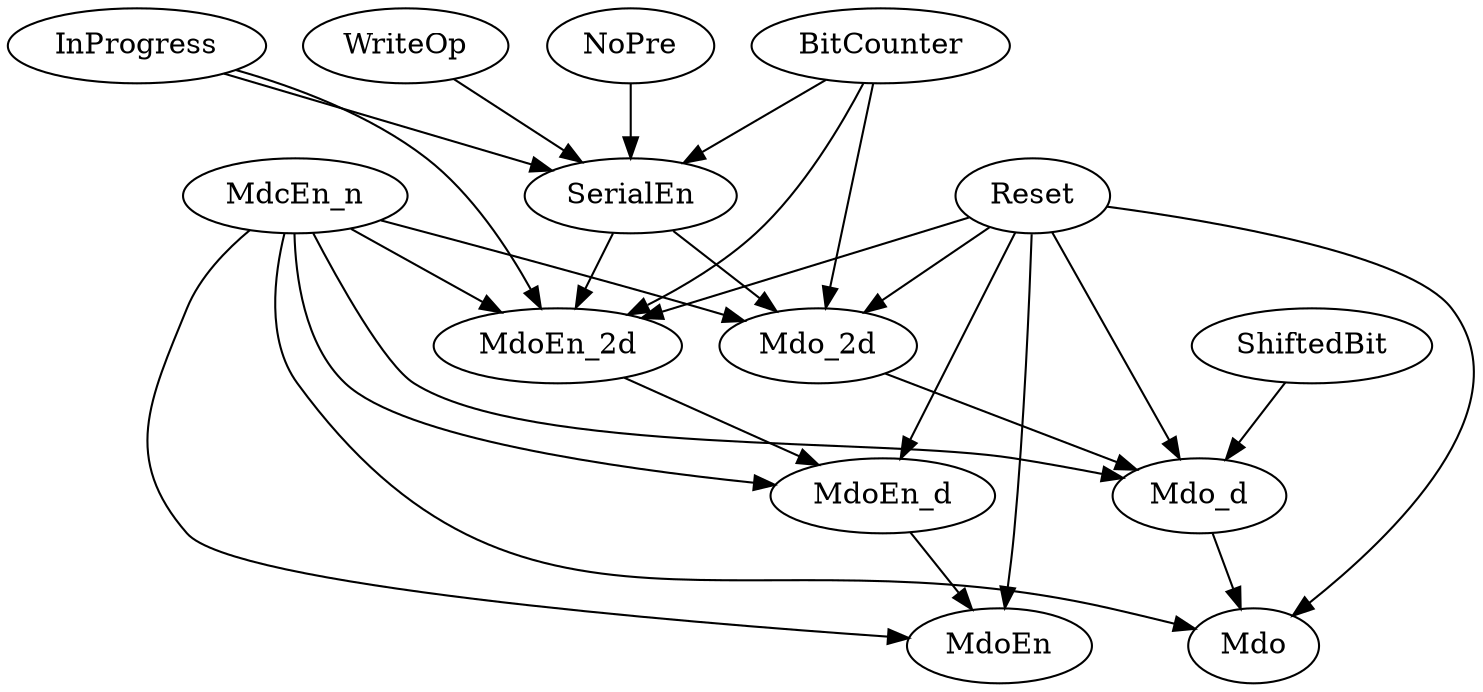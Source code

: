 strict digraph "" {
	Reset -> Mdo	 [weight=2.0];
	Reset -> Mdo_d	 [weight=2.0];
	Reset -> MdoEn	 [weight=2.0];
	Reset -> MdoEn_2d	 [weight=2.0];
	Reset -> MdoEn_d	 [weight=2.0];
	Reset -> Mdo_2d	 [weight=2.0];
	ShiftedBit -> Mdo_d	 [weight=1.0];
	Mdo_d -> Mdo	 [weight=1.0];
	WriteOp -> SerialEn	 [weight=1.0];
	NoPre -> SerialEn	 [weight=1.0];
	MdcEn_n -> Mdo	 [weight=1.0];
	MdcEn_n -> Mdo_d	 [weight=1.0];
	MdcEn_n -> MdoEn	 [weight=1.0];
	MdcEn_n -> MdoEn_2d	 [weight=1.0];
	MdcEn_n -> MdoEn_d	 [weight=1.0];
	MdcEn_n -> Mdo_2d	 [weight=1.0];
	MdoEn_2d -> MdoEn_d	 [weight=1.0];
	SerialEn -> MdoEn_2d	 [weight=1.0];
	SerialEn -> Mdo_2d	 [weight=1.0];
	MdoEn_d -> MdoEn	 [weight=1.0];
	InProgress -> MdoEn_2d	 [weight=1.0];
	InProgress -> SerialEn	 [weight=1.0];
	Mdo_2d -> Mdo_d	 [weight=1.0];
	BitCounter -> MdoEn_2d	 [weight=1.0];
	BitCounter -> SerialEn	 [weight=1.0];
	BitCounter -> Mdo_2d	 [weight=1.0];
}
